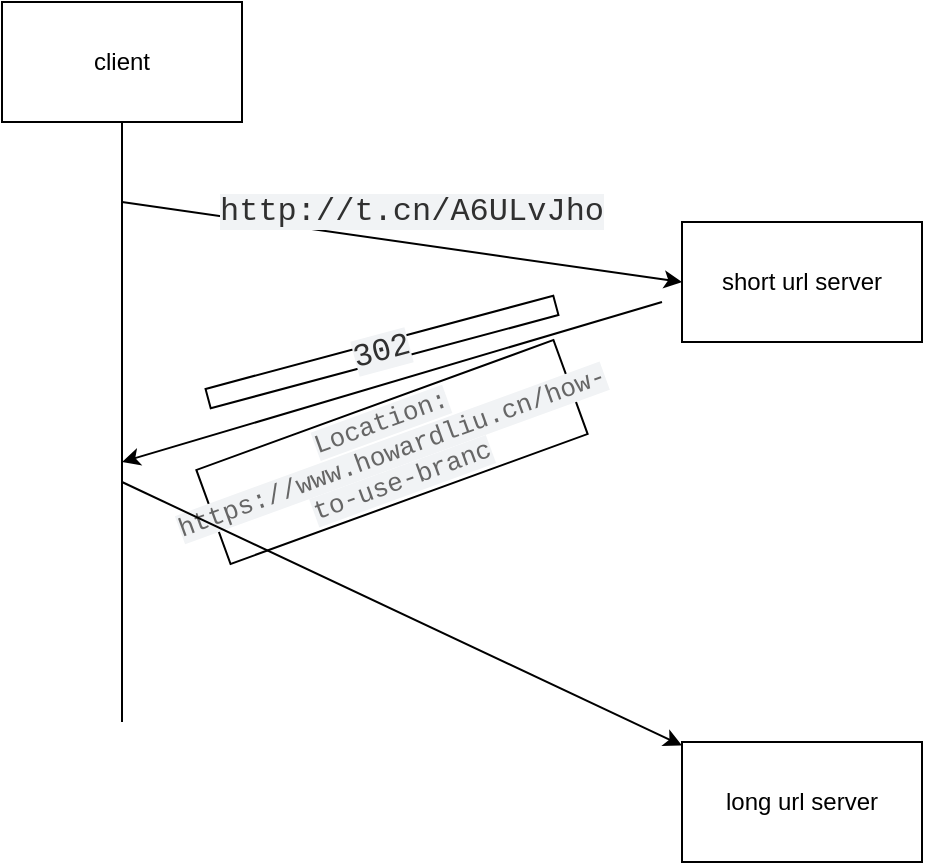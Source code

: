 <mxfile version="20.8.3" type="github">
  <diagram id="puEukgfmVLQ8p7sVc1-D" name="第 1 页">
    <mxGraphModel dx="1434" dy="796" grid="1" gridSize="10" guides="1" tooltips="1" connect="1" arrows="1" fold="1" page="1" pageScale="1" pageWidth="827" pageHeight="1169" math="0" shadow="0">
      <root>
        <mxCell id="0" />
        <mxCell id="1" parent="0" />
        <mxCell id="6lKq3_9PJepYyruH59c8-1" value="client" style="rounded=0;whiteSpace=wrap;html=1;" vertex="1" parent="1">
          <mxGeometry x="150" y="200" width="120" height="60" as="geometry" />
        </mxCell>
        <mxCell id="6lKq3_9PJepYyruH59c8-3" value="" style="endArrow=none;html=1;rounded=0;entryX=0.5;entryY=1;entryDx=0;entryDy=0;" edge="1" parent="1" target="6lKq3_9PJepYyruH59c8-1">
          <mxGeometry width="50" height="50" relative="1" as="geometry">
            <mxPoint x="210" y="560" as="sourcePoint" />
            <mxPoint x="440" y="380" as="targetPoint" />
            <Array as="points">
              <mxPoint x="210" y="310" />
            </Array>
          </mxGeometry>
        </mxCell>
        <mxCell id="6lKq3_9PJepYyruH59c8-4" value="short url server" style="rounded=0;whiteSpace=wrap;html=1;" vertex="1" parent="1">
          <mxGeometry x="490" y="310" width="120" height="60" as="geometry" />
        </mxCell>
        <mxCell id="6lKq3_9PJepYyruH59c8-6" value="" style="endArrow=classic;html=1;rounded=0;entryX=0;entryY=0.5;entryDx=0;entryDy=0;" edge="1" parent="1" target="6lKq3_9PJepYyruH59c8-4">
          <mxGeometry width="50" height="50" relative="1" as="geometry">
            <mxPoint x="210" y="300" as="sourcePoint" />
            <mxPoint x="440" y="380" as="targetPoint" />
          </mxGeometry>
        </mxCell>
        <mxCell id="6lKq3_9PJepYyruH59c8-7" value="&lt;span style=&quot;color: rgb(48, 48, 48); font-family: &amp;quot;Source Code Pro&amp;quot;, Courier; font-size: 16px; text-align: start; background-color: rgb(241, 243, 245);&quot;&gt;http://t.cn/A6ULvJho&lt;/span&gt;" style="rounded=0;whiteSpace=wrap;html=1;" vertex="1" parent="1">
          <mxGeometry x="260" y="300" width="190" height="10" as="geometry" />
        </mxCell>
        <mxCell id="6lKq3_9PJepYyruH59c8-8" value="" style="endArrow=classic;html=1;rounded=0;" edge="1" parent="1">
          <mxGeometry width="50" height="50" relative="1" as="geometry">
            <mxPoint x="480" y="350" as="sourcePoint" />
            <mxPoint x="210" y="430" as="targetPoint" />
          </mxGeometry>
        </mxCell>
        <mxCell id="6lKq3_9PJepYyruH59c8-9" value="&lt;span style=&quot;color: rgb(48, 48, 48); font-family: &amp;quot;Source Code Pro&amp;quot;, Courier; font-size: 16px; text-align: start; background-color: rgb(241, 243, 245);&quot;&gt;302&lt;br&gt;&lt;/span&gt;" style="rounded=0;whiteSpace=wrap;html=1;rotation=-15;" vertex="1" parent="1">
          <mxGeometry x="250" y="370" width="180" height="10" as="geometry" />
        </mxCell>
        <mxCell id="6lKq3_9PJepYyruH59c8-10" value="&lt;span style=&quot;color: rgb(102, 102, 102); font-family: Menlo, Monaco, &amp;quot;Source Code Pro&amp;quot;, &amp;quot;Courier New&amp;quot;, monospace; font-size: 13px; text-align: start; background-color: rgb(241, 243, 245);&quot;&gt;Location: https://www.howardliu.cn/how-to-use-branc&lt;/span&gt;" style="rounded=0;whiteSpace=wrap;html=1;rotation=-20;" vertex="1" parent="1">
          <mxGeometry x="250.0" y="400" width="190" height="50" as="geometry" />
        </mxCell>
        <mxCell id="6lKq3_9PJepYyruH59c8-13" value="" style="endArrow=classic;html=1;rounded=0;" edge="1" parent="1" target="6lKq3_9PJepYyruH59c8-14">
          <mxGeometry width="50" height="50" relative="1" as="geometry">
            <mxPoint x="210" y="440" as="sourcePoint" />
            <mxPoint x="490" y="620" as="targetPoint" />
          </mxGeometry>
        </mxCell>
        <mxCell id="6lKq3_9PJepYyruH59c8-14" value="long url server" style="rounded=0;whiteSpace=wrap;html=1;" vertex="1" parent="1">
          <mxGeometry x="490" y="570" width="120" height="60" as="geometry" />
        </mxCell>
      </root>
    </mxGraphModel>
  </diagram>
</mxfile>

